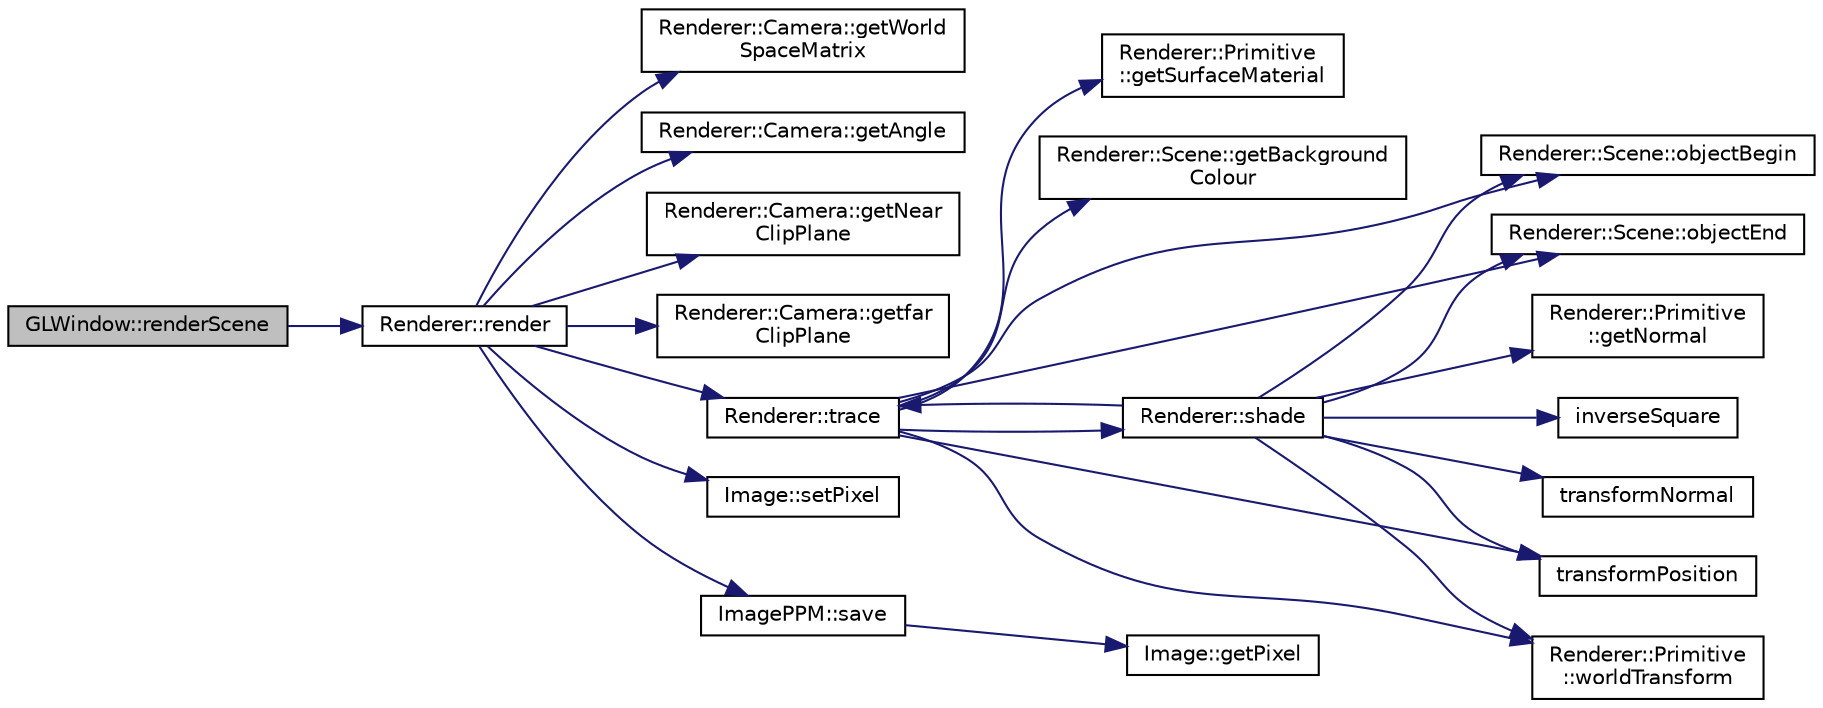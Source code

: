 digraph "GLWindow::renderScene"
{
  edge [fontname="Helvetica",fontsize="10",labelfontname="Helvetica",labelfontsize="10"];
  node [fontname="Helvetica",fontsize="10",shape=record];
  rankdir="LR";
  Node1 [label="GLWindow::renderScene",height=0.2,width=0.4,color="black", fillcolor="grey75", style="filled", fontcolor="black"];
  Node1 -> Node2 [color="midnightblue",fontsize="10",style="solid",fontname="Helvetica"];
  Node2 [label="Renderer::render",height=0.2,width=0.4,color="black", fillcolor="white", style="filled",URL="$namespace_renderer.html#ab4e56fa4911b200479ea79e6f43079d0",tooltip="render starts the tracing process, setting up canonical camera space rays and firing them into the sc..."];
  Node2 -> Node3 [color="midnightblue",fontsize="10",style="solid",fontname="Helvetica"];
  Node3 [label="Renderer::Camera::getWorld\lSpaceMatrix",height=0.2,width=0.4,color="black", fillcolor="white", style="filled",URL="$class_renderer_1_1_camera.html#a3f6afedf440c05554e7fbf506aea5514"];
  Node2 -> Node4 [color="midnightblue",fontsize="10",style="solid",fontname="Helvetica"];
  Node4 [label="Renderer::Camera::getAngle",height=0.2,width=0.4,color="black", fillcolor="white", style="filled",URL="$class_renderer_1_1_camera.html#aee5a50c681121ebad8e8bf0a02df4e96"];
  Node2 -> Node5 [color="midnightblue",fontsize="10",style="solid",fontname="Helvetica"];
  Node5 [label="Renderer::Camera::getNear\lClipPlane",height=0.2,width=0.4,color="black", fillcolor="white", style="filled",URL="$class_renderer_1_1_camera.html#acf6473a1263096a8309c5f1209066ba4"];
  Node2 -> Node6 [color="midnightblue",fontsize="10",style="solid",fontname="Helvetica"];
  Node6 [label="Renderer::Camera::getfar\lClipPlane",height=0.2,width=0.4,color="black", fillcolor="white", style="filled",URL="$class_renderer_1_1_camera.html#a4f31ff2bb69d635467d59ec1e2bd8bfd"];
  Node2 -> Node7 [color="midnightblue",fontsize="10",style="solid",fontname="Helvetica"];
  Node7 [label="Renderer::trace",height=0.2,width=0.4,color="black", fillcolor="white", style="filled",URL="$namespace_renderer.html#ac12ecacae721953493f903dacb4d411a",tooltip="trace checks if _ray intersects with anything in the scene "];
  Node7 -> Node8 [color="midnightblue",fontsize="10",style="solid",fontname="Helvetica"];
  Node8 [label="Renderer::Scene::objectBegin",height=0.2,width=0.4,color="black", fillcolor="white", style="filled",URL="$class_renderer_1_1_scene.html#ac71ec50dfcae221f69e83ac1717b865d",tooltip="objectBegin allows iteration over private objects without making the containers themselves public ..."];
  Node7 -> Node9 [color="midnightblue",fontsize="10",style="solid",fontname="Helvetica"];
  Node9 [label="Renderer::Scene::objectEnd",height=0.2,width=0.4,color="black", fillcolor="white", style="filled",URL="$class_renderer_1_1_scene.html#af5f44baafb6e49510712579c4aca0ca7",tooltip="objectEnd allows iteration over private objects without making the containers themselves public ..."];
  Node7 -> Node10 [color="midnightblue",fontsize="10",style="solid",fontname="Helvetica"];
  Node10 [label="transformPosition",height=0.2,width=0.4,color="black", fillcolor="white", style="filled",URL="$tracemath_8cpp.html#a70d4019cedd59fd08c763a06b47b2d45",tooltip="transformPosition transforms a point vector by a transform matrix "];
  Node7 -> Node11 [color="midnightblue",fontsize="10",style="solid",fontname="Helvetica"];
  Node11 [label="Renderer::Primitive\l::worldTransform",height=0.2,width=0.4,color="black", fillcolor="white", style="filled",URL="$class_renderer_1_1_primitive.html#a9a55765d6ba313e07482cd650700bd00",tooltip="worldTransform "];
  Node7 -> Node12 [color="midnightblue",fontsize="10",style="solid",fontname="Helvetica"];
  Node12 [label="Renderer::Primitive\l::getSurfaceMaterial",height=0.2,width=0.4,color="black", fillcolor="white", style="filled",URL="$class_renderer_1_1_primitive.html#aa303dc1042f7305a3895049d5f1a51e2",tooltip="getSurfaceMaterial "];
  Node7 -> Node13 [color="midnightblue",fontsize="10",style="solid",fontname="Helvetica"];
  Node13 [label="Renderer::shade",height=0.2,width=0.4,color="black", fillcolor="white", style="filled",URL="$namespace_renderer.html#a5889ab8316b510a8dc208452fc14a76c",tooltip="shade checks if the last ray intersection is shaded by another object or has a clear path to a light ..."];
  Node13 -> Node10 [color="midnightblue",fontsize="10",style="solid",fontname="Helvetica"];
  Node13 -> Node11 [color="midnightblue",fontsize="10",style="solid",fontname="Helvetica"];
  Node13 -> Node14 [color="midnightblue",fontsize="10",style="solid",fontname="Helvetica"];
  Node14 [label="transformNormal",height=0.2,width=0.4,color="black", fillcolor="white", style="filled",URL="$tracemath_8cpp.html#a6400b711aeed0a6ff4cd2d8006c4cea8",tooltip="transformNormal "];
  Node13 -> Node8 [color="midnightblue",fontsize="10",style="solid",fontname="Helvetica"];
  Node13 -> Node9 [color="midnightblue",fontsize="10",style="solid",fontname="Helvetica"];
  Node13 -> Node15 [color="midnightblue",fontsize="10",style="solid",fontname="Helvetica"];
  Node15 [label="Renderer::Primitive\l::getNormal",height=0.2,width=0.4,color="black", fillcolor="white", style="filled",URL="$class_renderer_1_1_primitive.html#ade88d0252e3c0bd1f1ee81df35afca0a",tooltip="getNormal calculates the surface normal a certain point "];
  Node13 -> Node16 [color="midnightblue",fontsize="10",style="solid",fontname="Helvetica"];
  Node16 [label="inverseSquare",height=0.2,width=0.4,color="black", fillcolor="white", style="filled",URL="$tracemath_8h.html#a8156363d0dd5b6af9a73ca4bbcea0939"];
  Node13 -> Node7 [color="midnightblue",fontsize="10",style="solid",fontname="Helvetica"];
  Node7 -> Node17 [color="midnightblue",fontsize="10",style="solid",fontname="Helvetica"];
  Node17 [label="Renderer::Scene::getBackground\lColour",height=0.2,width=0.4,color="black", fillcolor="white", style="filled",URL="$class_renderer_1_1_scene.html#afed66d5469d6bf5c15a8a1c72051a45a",tooltip="getBackgroundColour "];
  Node2 -> Node18 [color="midnightblue",fontsize="10",style="solid",fontname="Helvetica"];
  Node18 [label="Image::setPixel",height=0.2,width=0.4,color="black", fillcolor="white", style="filled",URL="$class_image.html#a704672fded047d7f142c6e6dd8c488f8"];
  Node2 -> Node19 [color="midnightblue",fontsize="10",style="solid",fontname="Helvetica"];
  Node19 [label="ImagePPM::save",height=0.2,width=0.4,color="black", fillcolor="white", style="filled",URL="$class_image_p_p_m.html#acf4a44ec60de8ce19b826d51f82e9054",tooltip="save Saves the image buffer to a PPM file "];
  Node19 -> Node20 [color="midnightblue",fontsize="10",style="solid",fontname="Helvetica"];
  Node20 [label="Image::getPixel",height=0.2,width=0.4,color="black", fillcolor="white", style="filled",URL="$class_image.html#a634f5e4de7751158cfc2312c93a9a005"];
}
